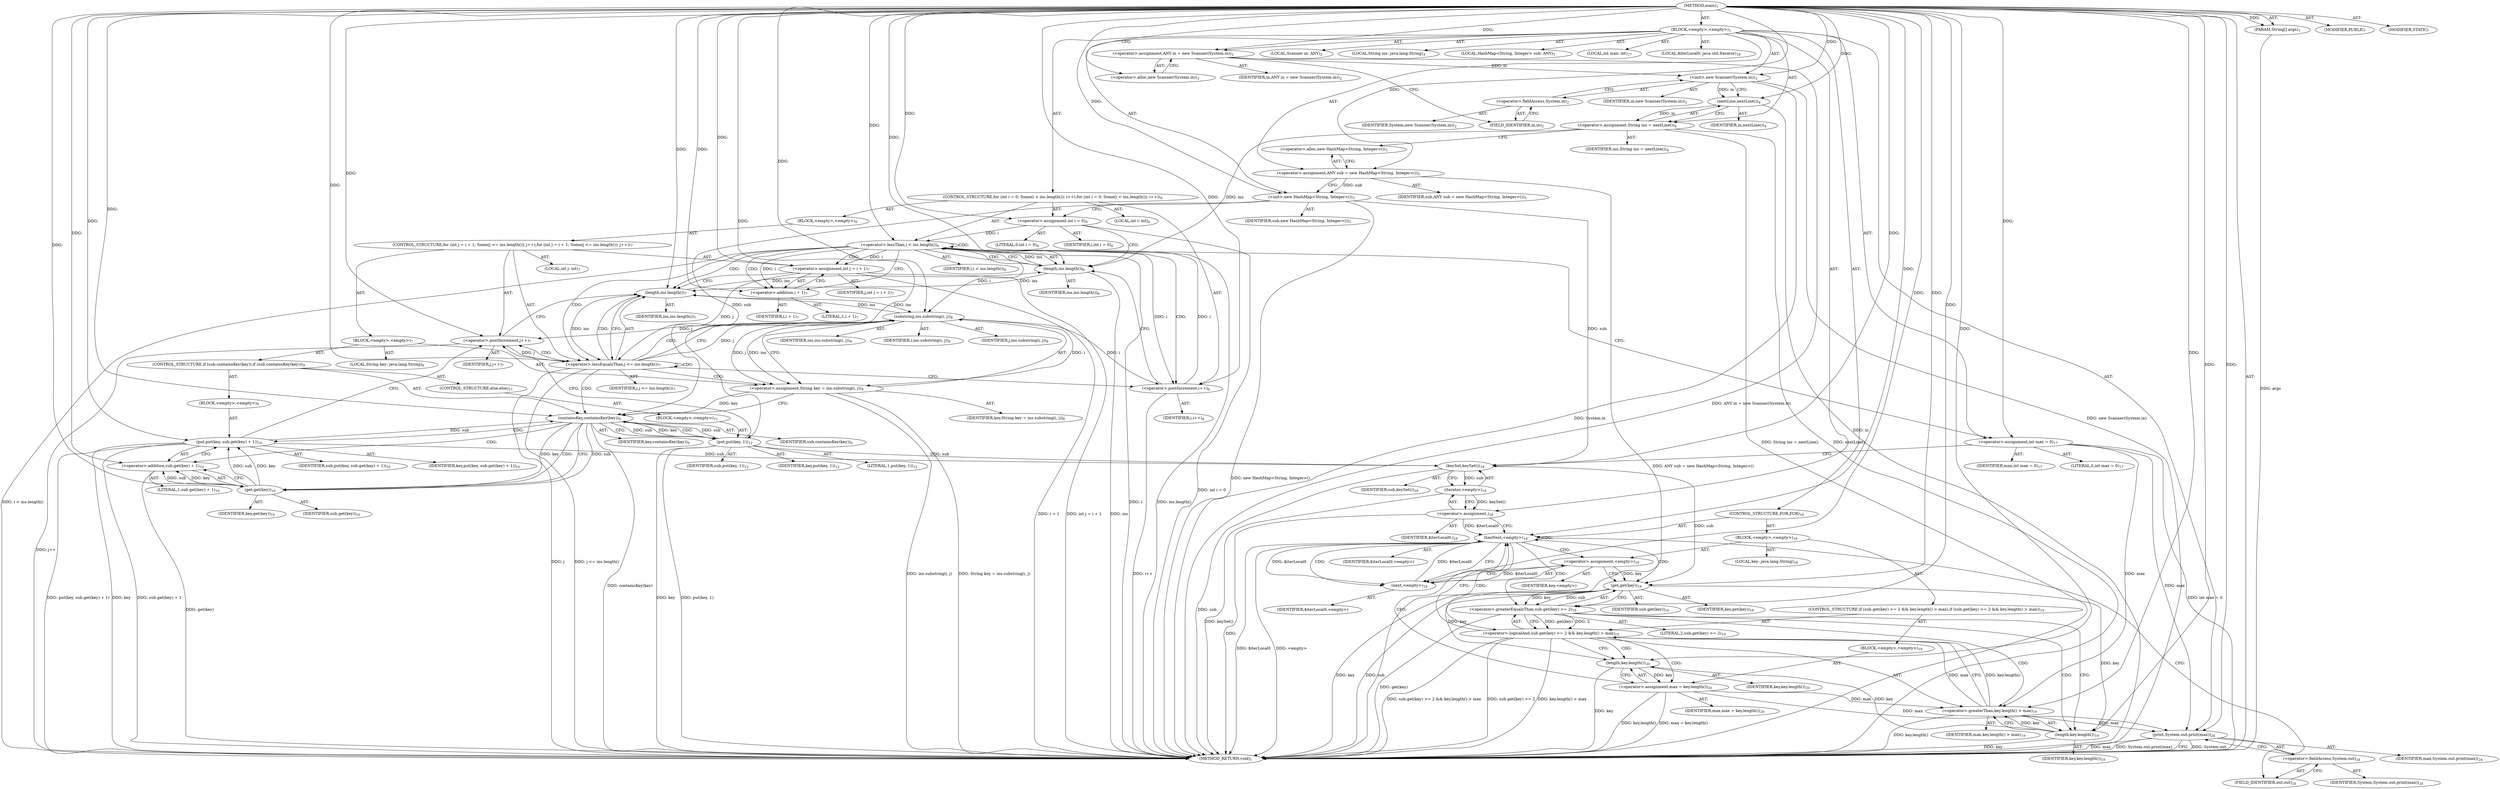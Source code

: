 digraph "main" {  
"21" [label = <(METHOD,main)<SUB>1</SUB>> ]
"22" [label = <(PARAM,String[] args)<SUB>1</SUB>> ]
"23" [label = <(BLOCK,&lt;empty&gt;,&lt;empty&gt;)<SUB>1</SUB>> ]
"4" [label = <(LOCAL,Scanner in: ANY)<SUB>2</SUB>> ]
"24" [label = <(&lt;operator&gt;.assignment,ANY in = new Scanner(System.in))<SUB>2</SUB>> ]
"25" [label = <(IDENTIFIER,in,ANY in = new Scanner(System.in))<SUB>2</SUB>> ]
"26" [label = <(&lt;operator&gt;.alloc,new Scanner(System.in))<SUB>2</SUB>> ]
"27" [label = <(&lt;init&gt;,new Scanner(System.in))<SUB>2</SUB>> ]
"3" [label = <(IDENTIFIER,in,new Scanner(System.in))<SUB>2</SUB>> ]
"28" [label = <(&lt;operator&gt;.fieldAccess,System.in)<SUB>2</SUB>> ]
"29" [label = <(IDENTIFIER,System,new Scanner(System.in))<SUB>2</SUB>> ]
"30" [label = <(FIELD_IDENTIFIER,in,in)<SUB>2</SUB>> ]
"31" [label = <(LOCAL,String ins: java.lang.String)<SUB>4</SUB>> ]
"32" [label = <(&lt;operator&gt;.assignment,String ins = nextLine())<SUB>4</SUB>> ]
"33" [label = <(IDENTIFIER,ins,String ins = nextLine())<SUB>4</SUB>> ]
"34" [label = <(nextLine,nextLine())<SUB>4</SUB>> ]
"35" [label = <(IDENTIFIER,in,nextLine())<SUB>4</SUB>> ]
"6" [label = <(LOCAL,HashMap&lt;String, Integer&gt; sub: ANY)<SUB>5</SUB>> ]
"36" [label = <(&lt;operator&gt;.assignment,ANY sub = new HashMap&lt;String, Integer&gt;())<SUB>5</SUB>> ]
"37" [label = <(IDENTIFIER,sub,ANY sub = new HashMap&lt;String, Integer&gt;())<SUB>5</SUB>> ]
"38" [label = <(&lt;operator&gt;.alloc,new HashMap&lt;String, Integer&gt;())<SUB>5</SUB>> ]
"39" [label = <(&lt;init&gt;,new HashMap&lt;String, Integer&gt;())<SUB>5</SUB>> ]
"5" [label = <(IDENTIFIER,sub,new HashMap&lt;String, Integer&gt;())<SUB>5</SUB>> ]
"40" [label = <(CONTROL_STRUCTURE,for (int i = 0; Some(i &lt; ins.length()); i++),for (int i = 0; Some(i &lt; ins.length()); i++))<SUB>6</SUB>> ]
"41" [label = <(LOCAL,int i: int)<SUB>6</SUB>> ]
"42" [label = <(&lt;operator&gt;.assignment,int i = 0)<SUB>6</SUB>> ]
"43" [label = <(IDENTIFIER,i,int i = 0)<SUB>6</SUB>> ]
"44" [label = <(LITERAL,0,int i = 0)<SUB>6</SUB>> ]
"45" [label = <(&lt;operator&gt;.lessThan,i &lt; ins.length())<SUB>6</SUB>> ]
"46" [label = <(IDENTIFIER,i,i &lt; ins.length())<SUB>6</SUB>> ]
"47" [label = <(length,ins.length())<SUB>6</SUB>> ]
"48" [label = <(IDENTIFIER,ins,ins.length())<SUB>6</SUB>> ]
"49" [label = <(&lt;operator&gt;.postIncrement,i++)<SUB>6</SUB>> ]
"50" [label = <(IDENTIFIER,i,i++)<SUB>6</SUB>> ]
"51" [label = <(BLOCK,&lt;empty&gt;,&lt;empty&gt;)<SUB>6</SUB>> ]
"52" [label = <(CONTROL_STRUCTURE,for (int j = i + 1; Some(j &lt;= ins.length()); j++),for (int j = i + 1; Some(j &lt;= ins.length()); j++))<SUB>7</SUB>> ]
"53" [label = <(LOCAL,int j: int)<SUB>7</SUB>> ]
"54" [label = <(&lt;operator&gt;.assignment,int j = i + 1)<SUB>7</SUB>> ]
"55" [label = <(IDENTIFIER,j,int j = i + 1)<SUB>7</SUB>> ]
"56" [label = <(&lt;operator&gt;.addition,i + 1)<SUB>7</SUB>> ]
"57" [label = <(IDENTIFIER,i,i + 1)<SUB>7</SUB>> ]
"58" [label = <(LITERAL,1,i + 1)<SUB>7</SUB>> ]
"59" [label = <(&lt;operator&gt;.lessEqualsThan,j &lt;= ins.length())<SUB>7</SUB>> ]
"60" [label = <(IDENTIFIER,j,j &lt;= ins.length())<SUB>7</SUB>> ]
"61" [label = <(length,ins.length())<SUB>7</SUB>> ]
"62" [label = <(IDENTIFIER,ins,ins.length())<SUB>7</SUB>> ]
"63" [label = <(&lt;operator&gt;.postIncrement,j++)<SUB>7</SUB>> ]
"64" [label = <(IDENTIFIER,j,j++)<SUB>7</SUB>> ]
"65" [label = <(BLOCK,&lt;empty&gt;,&lt;empty&gt;)<SUB>7</SUB>> ]
"66" [label = <(LOCAL,String key: java.lang.String)<SUB>8</SUB>> ]
"67" [label = <(&lt;operator&gt;.assignment,String key = ins.substring(i, j))<SUB>8</SUB>> ]
"68" [label = <(IDENTIFIER,key,String key = ins.substring(i, j))<SUB>8</SUB>> ]
"69" [label = <(substring,ins.substring(i, j))<SUB>8</SUB>> ]
"70" [label = <(IDENTIFIER,ins,ins.substring(i, j))<SUB>8</SUB>> ]
"71" [label = <(IDENTIFIER,i,ins.substring(i, j))<SUB>8</SUB>> ]
"72" [label = <(IDENTIFIER,j,ins.substring(i, j))<SUB>8</SUB>> ]
"73" [label = <(CONTROL_STRUCTURE,if (sub.containsKey(key)),if (sub.containsKey(key)))<SUB>9</SUB>> ]
"74" [label = <(containsKey,containsKey(key))<SUB>9</SUB>> ]
"75" [label = <(IDENTIFIER,sub,containsKey(key))<SUB>9</SUB>> ]
"76" [label = <(IDENTIFIER,key,containsKey(key))<SUB>9</SUB>> ]
"77" [label = <(BLOCK,&lt;empty&gt;,&lt;empty&gt;)<SUB>9</SUB>> ]
"78" [label = <(put,put(key, sub.get(key) + 1))<SUB>10</SUB>> ]
"79" [label = <(IDENTIFIER,sub,put(key, sub.get(key) + 1))<SUB>10</SUB>> ]
"80" [label = <(IDENTIFIER,key,put(key, sub.get(key) + 1))<SUB>10</SUB>> ]
"81" [label = <(&lt;operator&gt;.addition,sub.get(key) + 1)<SUB>10</SUB>> ]
"82" [label = <(get,get(key))<SUB>10</SUB>> ]
"83" [label = <(IDENTIFIER,sub,get(key))<SUB>10</SUB>> ]
"84" [label = <(IDENTIFIER,key,get(key))<SUB>10</SUB>> ]
"85" [label = <(LITERAL,1,sub.get(key) + 1)<SUB>10</SUB>> ]
"86" [label = <(CONTROL_STRUCTURE,else,else)<SUB>11</SUB>> ]
"87" [label = <(BLOCK,&lt;empty&gt;,&lt;empty&gt;)<SUB>11</SUB>> ]
"88" [label = <(put,put(key, 1))<SUB>12</SUB>> ]
"89" [label = <(IDENTIFIER,sub,put(key, 1))<SUB>12</SUB>> ]
"90" [label = <(IDENTIFIER,key,put(key, 1))<SUB>12</SUB>> ]
"91" [label = <(LITERAL,1,put(key, 1))<SUB>12</SUB>> ]
"92" [label = <(LOCAL,int max: int)<SUB>17</SUB>> ]
"93" [label = <(&lt;operator&gt;.assignment,int max = 0)<SUB>17</SUB>> ]
"94" [label = <(IDENTIFIER,max,int max = 0)<SUB>17</SUB>> ]
"95" [label = <(LITERAL,0,int max = 0)<SUB>17</SUB>> ]
"96" [label = <(LOCAL,$iterLocal0: java.util.Iterator)<SUB>18</SUB>> ]
"97" [label = <(&lt;operator&gt;.assignment,)<SUB>18</SUB>> ]
"98" [label = <(IDENTIFIER,$iterLocal0,)<SUB>18</SUB>> ]
"99" [label = <(iterator,&lt;empty&gt;)<SUB>18</SUB>> ]
"100" [label = <(keySet,keySet())<SUB>18</SUB>> ]
"101" [label = <(IDENTIFIER,sub,keySet())<SUB>18</SUB>> ]
"102" [label = <(CONTROL_STRUCTURE,FOR,FOR)<SUB>18</SUB>> ]
"103" [label = <(hasNext,&lt;empty&gt;)<SUB>18</SUB>> ]
"104" [label = <(IDENTIFIER,$iterLocal0,&lt;empty&gt;)> ]
"105" [label = <(BLOCK,&lt;empty&gt;,&lt;empty&gt;)<SUB>18</SUB>> ]
"106" [label = <(LOCAL,key: java.lang.String)<SUB>18</SUB>> ]
"107" [label = <(&lt;operator&gt;.assignment,&lt;empty&gt;)<SUB>18</SUB>> ]
"108" [label = <(IDENTIFIER,key,&lt;empty&gt;)> ]
"109" [label = <(next,&lt;empty&gt;)<SUB>18</SUB>> ]
"110" [label = <(IDENTIFIER,$iterLocal0,&lt;empty&gt;)> ]
"111" [label = <(CONTROL_STRUCTURE,if (sub.get(key) &gt;= 2 &amp;&amp; key.length() &gt; max),if (sub.get(key) &gt;= 2 &amp;&amp; key.length() &gt; max))<SUB>19</SUB>> ]
"112" [label = <(&lt;operator&gt;.logicalAnd,sub.get(key) &gt;= 2 &amp;&amp; key.length() &gt; max)<SUB>19</SUB>> ]
"113" [label = <(&lt;operator&gt;.greaterEqualsThan,sub.get(key) &gt;= 2)<SUB>19</SUB>> ]
"114" [label = <(get,get(key))<SUB>19</SUB>> ]
"115" [label = <(IDENTIFIER,sub,get(key))<SUB>19</SUB>> ]
"116" [label = <(IDENTIFIER,key,get(key))<SUB>19</SUB>> ]
"117" [label = <(LITERAL,2,sub.get(key) &gt;= 2)<SUB>19</SUB>> ]
"118" [label = <(&lt;operator&gt;.greaterThan,key.length() &gt; max)<SUB>19</SUB>> ]
"119" [label = <(length,key.length())<SUB>19</SUB>> ]
"120" [label = <(IDENTIFIER,key,key.length())<SUB>19</SUB>> ]
"121" [label = <(IDENTIFIER,max,key.length() &gt; max)<SUB>19</SUB>> ]
"122" [label = <(BLOCK,&lt;empty&gt;,&lt;empty&gt;)<SUB>19</SUB>> ]
"123" [label = <(&lt;operator&gt;.assignment,max = key.length())<SUB>20</SUB>> ]
"124" [label = <(IDENTIFIER,max,max = key.length())<SUB>20</SUB>> ]
"125" [label = <(length,key.length())<SUB>20</SUB>> ]
"126" [label = <(IDENTIFIER,key,key.length())<SUB>20</SUB>> ]
"127" [label = <(print,System.out.print(max))<SUB>24</SUB>> ]
"128" [label = <(&lt;operator&gt;.fieldAccess,System.out)<SUB>24</SUB>> ]
"129" [label = <(IDENTIFIER,System,System.out.print(max))<SUB>24</SUB>> ]
"130" [label = <(FIELD_IDENTIFIER,out,out)<SUB>24</SUB>> ]
"131" [label = <(IDENTIFIER,max,System.out.print(max))<SUB>24</SUB>> ]
"132" [label = <(MODIFIER,PUBLIC)> ]
"133" [label = <(MODIFIER,STATIC)> ]
"134" [label = <(METHOD_RETURN,void)<SUB>1</SUB>> ]
  "21" -> "22"  [ label = "AST: "] 
  "21" -> "23"  [ label = "AST: "] 
  "21" -> "132"  [ label = "AST: "] 
  "21" -> "133"  [ label = "AST: "] 
  "21" -> "134"  [ label = "AST: "] 
  "23" -> "4"  [ label = "AST: "] 
  "23" -> "24"  [ label = "AST: "] 
  "23" -> "27"  [ label = "AST: "] 
  "23" -> "31"  [ label = "AST: "] 
  "23" -> "32"  [ label = "AST: "] 
  "23" -> "6"  [ label = "AST: "] 
  "23" -> "36"  [ label = "AST: "] 
  "23" -> "39"  [ label = "AST: "] 
  "23" -> "40"  [ label = "AST: "] 
  "23" -> "92"  [ label = "AST: "] 
  "23" -> "93"  [ label = "AST: "] 
  "23" -> "96"  [ label = "AST: "] 
  "23" -> "97"  [ label = "AST: "] 
  "23" -> "102"  [ label = "AST: "] 
  "23" -> "127"  [ label = "AST: "] 
  "24" -> "25"  [ label = "AST: "] 
  "24" -> "26"  [ label = "AST: "] 
  "27" -> "3"  [ label = "AST: "] 
  "27" -> "28"  [ label = "AST: "] 
  "28" -> "29"  [ label = "AST: "] 
  "28" -> "30"  [ label = "AST: "] 
  "32" -> "33"  [ label = "AST: "] 
  "32" -> "34"  [ label = "AST: "] 
  "34" -> "35"  [ label = "AST: "] 
  "36" -> "37"  [ label = "AST: "] 
  "36" -> "38"  [ label = "AST: "] 
  "39" -> "5"  [ label = "AST: "] 
  "40" -> "41"  [ label = "AST: "] 
  "40" -> "42"  [ label = "AST: "] 
  "40" -> "45"  [ label = "AST: "] 
  "40" -> "49"  [ label = "AST: "] 
  "40" -> "51"  [ label = "AST: "] 
  "42" -> "43"  [ label = "AST: "] 
  "42" -> "44"  [ label = "AST: "] 
  "45" -> "46"  [ label = "AST: "] 
  "45" -> "47"  [ label = "AST: "] 
  "47" -> "48"  [ label = "AST: "] 
  "49" -> "50"  [ label = "AST: "] 
  "51" -> "52"  [ label = "AST: "] 
  "52" -> "53"  [ label = "AST: "] 
  "52" -> "54"  [ label = "AST: "] 
  "52" -> "59"  [ label = "AST: "] 
  "52" -> "63"  [ label = "AST: "] 
  "52" -> "65"  [ label = "AST: "] 
  "54" -> "55"  [ label = "AST: "] 
  "54" -> "56"  [ label = "AST: "] 
  "56" -> "57"  [ label = "AST: "] 
  "56" -> "58"  [ label = "AST: "] 
  "59" -> "60"  [ label = "AST: "] 
  "59" -> "61"  [ label = "AST: "] 
  "61" -> "62"  [ label = "AST: "] 
  "63" -> "64"  [ label = "AST: "] 
  "65" -> "66"  [ label = "AST: "] 
  "65" -> "67"  [ label = "AST: "] 
  "65" -> "73"  [ label = "AST: "] 
  "67" -> "68"  [ label = "AST: "] 
  "67" -> "69"  [ label = "AST: "] 
  "69" -> "70"  [ label = "AST: "] 
  "69" -> "71"  [ label = "AST: "] 
  "69" -> "72"  [ label = "AST: "] 
  "73" -> "74"  [ label = "AST: "] 
  "73" -> "77"  [ label = "AST: "] 
  "73" -> "86"  [ label = "AST: "] 
  "74" -> "75"  [ label = "AST: "] 
  "74" -> "76"  [ label = "AST: "] 
  "77" -> "78"  [ label = "AST: "] 
  "78" -> "79"  [ label = "AST: "] 
  "78" -> "80"  [ label = "AST: "] 
  "78" -> "81"  [ label = "AST: "] 
  "81" -> "82"  [ label = "AST: "] 
  "81" -> "85"  [ label = "AST: "] 
  "82" -> "83"  [ label = "AST: "] 
  "82" -> "84"  [ label = "AST: "] 
  "86" -> "87"  [ label = "AST: "] 
  "87" -> "88"  [ label = "AST: "] 
  "88" -> "89"  [ label = "AST: "] 
  "88" -> "90"  [ label = "AST: "] 
  "88" -> "91"  [ label = "AST: "] 
  "93" -> "94"  [ label = "AST: "] 
  "93" -> "95"  [ label = "AST: "] 
  "97" -> "98"  [ label = "AST: "] 
  "97" -> "99"  [ label = "AST: "] 
  "99" -> "100"  [ label = "AST: "] 
  "100" -> "101"  [ label = "AST: "] 
  "102" -> "103"  [ label = "AST: "] 
  "102" -> "105"  [ label = "AST: "] 
  "103" -> "104"  [ label = "AST: "] 
  "105" -> "106"  [ label = "AST: "] 
  "105" -> "107"  [ label = "AST: "] 
  "105" -> "111"  [ label = "AST: "] 
  "107" -> "108"  [ label = "AST: "] 
  "107" -> "109"  [ label = "AST: "] 
  "109" -> "110"  [ label = "AST: "] 
  "111" -> "112"  [ label = "AST: "] 
  "111" -> "122"  [ label = "AST: "] 
  "112" -> "113"  [ label = "AST: "] 
  "112" -> "118"  [ label = "AST: "] 
  "113" -> "114"  [ label = "AST: "] 
  "113" -> "117"  [ label = "AST: "] 
  "114" -> "115"  [ label = "AST: "] 
  "114" -> "116"  [ label = "AST: "] 
  "118" -> "119"  [ label = "AST: "] 
  "118" -> "121"  [ label = "AST: "] 
  "119" -> "120"  [ label = "AST: "] 
  "122" -> "123"  [ label = "AST: "] 
  "123" -> "124"  [ label = "AST: "] 
  "123" -> "125"  [ label = "AST: "] 
  "125" -> "126"  [ label = "AST: "] 
  "127" -> "128"  [ label = "AST: "] 
  "127" -> "131"  [ label = "AST: "] 
  "128" -> "129"  [ label = "AST: "] 
  "128" -> "130"  [ label = "AST: "] 
  "24" -> "30"  [ label = "CFG: "] 
  "27" -> "34"  [ label = "CFG: "] 
  "32" -> "38"  [ label = "CFG: "] 
  "36" -> "39"  [ label = "CFG: "] 
  "39" -> "42"  [ label = "CFG: "] 
  "93" -> "100"  [ label = "CFG: "] 
  "97" -> "103"  [ label = "CFG: "] 
  "127" -> "134"  [ label = "CFG: "] 
  "26" -> "24"  [ label = "CFG: "] 
  "28" -> "27"  [ label = "CFG: "] 
  "34" -> "32"  [ label = "CFG: "] 
  "38" -> "36"  [ label = "CFG: "] 
  "42" -> "47"  [ label = "CFG: "] 
  "45" -> "56"  [ label = "CFG: "] 
  "45" -> "93"  [ label = "CFG: "] 
  "49" -> "47"  [ label = "CFG: "] 
  "99" -> "97"  [ label = "CFG: "] 
  "103" -> "109"  [ label = "CFG: "] 
  "103" -> "130"  [ label = "CFG: "] 
  "128" -> "127"  [ label = "CFG: "] 
  "30" -> "28"  [ label = "CFG: "] 
  "47" -> "45"  [ label = "CFG: "] 
  "100" -> "99"  [ label = "CFG: "] 
  "107" -> "114"  [ label = "CFG: "] 
  "130" -> "128"  [ label = "CFG: "] 
  "54" -> "61"  [ label = "CFG: "] 
  "59" -> "69"  [ label = "CFG: "] 
  "59" -> "49"  [ label = "CFG: "] 
  "63" -> "61"  [ label = "CFG: "] 
  "109" -> "107"  [ label = "CFG: "] 
  "112" -> "103"  [ label = "CFG: "] 
  "112" -> "125"  [ label = "CFG: "] 
  "56" -> "54"  [ label = "CFG: "] 
  "61" -> "59"  [ label = "CFG: "] 
  "67" -> "74"  [ label = "CFG: "] 
  "113" -> "112"  [ label = "CFG: "] 
  "113" -> "119"  [ label = "CFG: "] 
  "118" -> "112"  [ label = "CFG: "] 
  "123" -> "103"  [ label = "CFG: "] 
  "69" -> "67"  [ label = "CFG: "] 
  "74" -> "82"  [ label = "CFG: "] 
  "74" -> "88"  [ label = "CFG: "] 
  "114" -> "113"  [ label = "CFG: "] 
  "119" -> "118"  [ label = "CFG: "] 
  "125" -> "123"  [ label = "CFG: "] 
  "78" -> "63"  [ label = "CFG: "] 
  "81" -> "78"  [ label = "CFG: "] 
  "88" -> "63"  [ label = "CFG: "] 
  "82" -> "81"  [ label = "CFG: "] 
  "21" -> "26"  [ label = "CFG: "] 
  "22" -> "134"  [ label = "DDG: args"] 
  "24" -> "134"  [ label = "DDG: ANY in = new Scanner(System.in)"] 
  "27" -> "134"  [ label = "DDG: System.in"] 
  "27" -> "134"  [ label = "DDG: new Scanner(System.in)"] 
  "34" -> "134"  [ label = "DDG: in"] 
  "32" -> "134"  [ label = "DDG: nextLine()"] 
  "32" -> "134"  [ label = "DDG: String ins = nextLine()"] 
  "36" -> "134"  [ label = "DDG: ANY sub = new HashMap&lt;String, Integer&gt;()"] 
  "39" -> "134"  [ label = "DDG: new HashMap&lt;String, Integer&gt;()"] 
  "42" -> "134"  [ label = "DDG: int i = 0"] 
  "45" -> "134"  [ label = "DDG: i"] 
  "47" -> "134"  [ label = "DDG: ins"] 
  "45" -> "134"  [ label = "DDG: ins.length()"] 
  "45" -> "134"  [ label = "DDG: i &lt; ins.length()"] 
  "93" -> "134"  [ label = "DDG: int max = 0"] 
  "100" -> "134"  [ label = "DDG: sub"] 
  "99" -> "134"  [ label = "DDG: keySet()"] 
  "97" -> "134"  [ label = "DDG: "] 
  "103" -> "134"  [ label = "DDG: $iterLocal0"] 
  "103" -> "134"  [ label = "DDG: &lt;empty&gt;"] 
  "127" -> "134"  [ label = "DDG: System.out"] 
  "127" -> "134"  [ label = "DDG: max"] 
  "127" -> "134"  [ label = "DDG: System.out.print(max)"] 
  "114" -> "134"  [ label = "DDG: sub"] 
  "114" -> "134"  [ label = "DDG: key"] 
  "113" -> "134"  [ label = "DDG: get(key)"] 
  "112" -> "134"  [ label = "DDG: sub.get(key) &gt;= 2"] 
  "119" -> "134"  [ label = "DDG: key"] 
  "118" -> "134"  [ label = "DDG: key.length()"] 
  "112" -> "134"  [ label = "DDG: key.length() &gt; max"] 
  "112" -> "134"  [ label = "DDG: sub.get(key) &gt;= 2 &amp;&amp; key.length() &gt; max"] 
  "125" -> "134"  [ label = "DDG: key"] 
  "123" -> "134"  [ label = "DDG: key.length()"] 
  "123" -> "134"  [ label = "DDG: max = key.length()"] 
  "54" -> "134"  [ label = "DDG: i + 1"] 
  "54" -> "134"  [ label = "DDG: int j = i + 1"] 
  "59" -> "134"  [ label = "DDG: j"] 
  "59" -> "134"  [ label = "DDG: j &lt;= ins.length()"] 
  "49" -> "134"  [ label = "DDG: i++"] 
  "67" -> "134"  [ label = "DDG: ins.substring(i, j)"] 
  "67" -> "134"  [ label = "DDG: String key = ins.substring(i, j)"] 
  "74" -> "134"  [ label = "DDG: containsKey(key)"] 
  "88" -> "134"  [ label = "DDG: key"] 
  "88" -> "134"  [ label = "DDG: put(key, 1)"] 
  "78" -> "134"  [ label = "DDG: key"] 
  "81" -> "134"  [ label = "DDG: get(key)"] 
  "78" -> "134"  [ label = "DDG: sub.get(key) + 1"] 
  "78" -> "134"  [ label = "DDG: put(key, sub.get(key) + 1)"] 
  "63" -> "134"  [ label = "DDG: j++"] 
  "21" -> "22"  [ label = "DDG: "] 
  "21" -> "24"  [ label = "DDG: "] 
  "34" -> "32"  [ label = "DDG: in"] 
  "21" -> "36"  [ label = "DDG: "] 
  "21" -> "93"  [ label = "DDG: "] 
  "99" -> "97"  [ label = "DDG: keySet()"] 
  "24" -> "27"  [ label = "DDG: in"] 
  "21" -> "27"  [ label = "DDG: "] 
  "36" -> "39"  [ label = "DDG: sub"] 
  "21" -> "39"  [ label = "DDG: "] 
  "21" -> "42"  [ label = "DDG: "] 
  "93" -> "127"  [ label = "DDG: max"] 
  "118" -> "127"  [ label = "DDG: max"] 
  "123" -> "127"  [ label = "DDG: max"] 
  "21" -> "127"  [ label = "DDG: "] 
  "27" -> "34"  [ label = "DDG: in"] 
  "21" -> "34"  [ label = "DDG: "] 
  "42" -> "45"  [ label = "DDG: i"] 
  "49" -> "45"  [ label = "DDG: i"] 
  "21" -> "45"  [ label = "DDG: "] 
  "47" -> "45"  [ label = "DDG: ins"] 
  "69" -> "49"  [ label = "DDG: i"] 
  "21" -> "49"  [ label = "DDG: "] 
  "45" -> "49"  [ label = "DDG: i"] 
  "100" -> "99"  [ label = "DDG: sub"] 
  "97" -> "103"  [ label = "DDG: $iterLocal0"] 
  "109" -> "103"  [ label = "DDG: $iterLocal0"] 
  "21" -> "103"  [ label = "DDG: "] 
  "109" -> "107"  [ label = "DDG: $iterLocal0"] 
  "32" -> "47"  [ label = "DDG: ins"] 
  "61" -> "47"  [ label = "DDG: ins"] 
  "21" -> "47"  [ label = "DDG: "] 
  "45" -> "54"  [ label = "DDG: i"] 
  "21" -> "54"  [ label = "DDG: "] 
  "39" -> "100"  [ label = "DDG: sub"] 
  "88" -> "100"  [ label = "DDG: sub"] 
  "78" -> "100"  [ label = "DDG: sub"] 
  "21" -> "100"  [ label = "DDG: "] 
  "54" -> "59"  [ label = "DDG: j"] 
  "63" -> "59"  [ label = "DDG: j"] 
  "21" -> "59"  [ label = "DDG: "] 
  "61" -> "59"  [ label = "DDG: ins"] 
  "69" -> "63"  [ label = "DDG: j"] 
  "21" -> "63"  [ label = "DDG: "] 
  "69" -> "67"  [ label = "DDG: ins"] 
  "69" -> "67"  [ label = "DDG: i"] 
  "69" -> "67"  [ label = "DDG: j"] 
  "103" -> "109"  [ label = "DDG: $iterLocal0"] 
  "21" -> "109"  [ label = "DDG: "] 
  "113" -> "112"  [ label = "DDG: get(key)"] 
  "113" -> "112"  [ label = "DDG: 2"] 
  "118" -> "112"  [ label = "DDG: key.length()"] 
  "118" -> "112"  [ label = "DDG: max"] 
  "125" -> "123"  [ label = "DDG: key"] 
  "45" -> "56"  [ label = "DDG: i"] 
  "21" -> "56"  [ label = "DDG: "] 
  "47" -> "61"  [ label = "DDG: ins"] 
  "69" -> "61"  [ label = "DDG: ins"] 
  "21" -> "61"  [ label = "DDG: "] 
  "114" -> "113"  [ label = "DDG: sub"] 
  "114" -> "113"  [ label = "DDG: key"] 
  "21" -> "113"  [ label = "DDG: "] 
  "119" -> "118"  [ label = "DDG: key"] 
  "93" -> "118"  [ label = "DDG: max"] 
  "123" -> "118"  [ label = "DDG: max"] 
  "21" -> "118"  [ label = "DDG: "] 
  "61" -> "69"  [ label = "DDG: ins"] 
  "21" -> "69"  [ label = "DDG: "] 
  "45" -> "69"  [ label = "DDG: i"] 
  "59" -> "69"  [ label = "DDG: j"] 
  "39" -> "74"  [ label = "DDG: sub"] 
  "88" -> "74"  [ label = "DDG: sub"] 
  "78" -> "74"  [ label = "DDG: sub"] 
  "21" -> "74"  [ label = "DDG: "] 
  "67" -> "74"  [ label = "DDG: key"] 
  "100" -> "114"  [ label = "DDG: sub"] 
  "21" -> "114"  [ label = "DDG: "] 
  "107" -> "114"  [ label = "DDG: key"] 
  "114" -> "119"  [ label = "DDG: key"] 
  "21" -> "119"  [ label = "DDG: "] 
  "114" -> "125"  [ label = "DDG: key"] 
  "119" -> "125"  [ label = "DDG: key"] 
  "21" -> "125"  [ label = "DDG: "] 
  "82" -> "78"  [ label = "DDG: sub"] 
  "21" -> "78"  [ label = "DDG: "] 
  "82" -> "78"  [ label = "DDG: key"] 
  "82" -> "81"  [ label = "DDG: sub"] 
  "82" -> "81"  [ label = "DDG: key"] 
  "21" -> "81"  [ label = "DDG: "] 
  "74" -> "88"  [ label = "DDG: sub"] 
  "21" -> "88"  [ label = "DDG: "] 
  "74" -> "88"  [ label = "DDG: key"] 
  "74" -> "82"  [ label = "DDG: sub"] 
  "21" -> "82"  [ label = "DDG: "] 
  "74" -> "82"  [ label = "DDG: key"] 
  "45" -> "47"  [ label = "CDG: "] 
  "45" -> "49"  [ label = "CDG: "] 
  "45" -> "56"  [ label = "CDG: "] 
  "45" -> "45"  [ label = "CDG: "] 
  "45" -> "59"  [ label = "CDG: "] 
  "45" -> "54"  [ label = "CDG: "] 
  "45" -> "61"  [ label = "CDG: "] 
  "103" -> "107"  [ label = "CDG: "] 
  "103" -> "113"  [ label = "CDG: "] 
  "103" -> "114"  [ label = "CDG: "] 
  "103" -> "103"  [ label = "CDG: "] 
  "103" -> "112"  [ label = "CDG: "] 
  "103" -> "109"  [ label = "CDG: "] 
  "59" -> "69"  [ label = "CDG: "] 
  "59" -> "67"  [ label = "CDG: "] 
  "59" -> "74"  [ label = "CDG: "] 
  "59" -> "59"  [ label = "CDG: "] 
  "59" -> "61"  [ label = "CDG: "] 
  "59" -> "63"  [ label = "CDG: "] 
  "112" -> "123"  [ label = "CDG: "] 
  "112" -> "125"  [ label = "CDG: "] 
  "113" -> "119"  [ label = "CDG: "] 
  "113" -> "118"  [ label = "CDG: "] 
  "74" -> "81"  [ label = "CDG: "] 
  "74" -> "82"  [ label = "CDG: "] 
  "74" -> "88"  [ label = "CDG: "] 
  "74" -> "78"  [ label = "CDG: "] 
}
